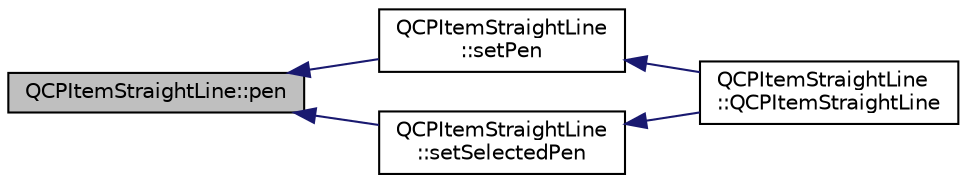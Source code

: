 digraph "QCPItemStraightLine::pen"
{
  edge [fontname="Helvetica",fontsize="10",labelfontname="Helvetica",labelfontsize="10"];
  node [fontname="Helvetica",fontsize="10",shape=record];
  rankdir="LR";
  Node1 [label="QCPItemStraightLine::pen",height=0.2,width=0.4,color="black", fillcolor="grey75", style="filled", fontcolor="black"];
  Node1 -> Node2 [dir="back",color="midnightblue",fontsize="10",style="solid",fontname="Helvetica"];
  Node2 [label="QCPItemStraightLine\l::setPen",height=0.2,width=0.4,color="black", fillcolor="white", style="filled",URL="$class_q_c_p_item_straight_line.html#a9f36c9c9e60d7d9ac084c80380ac8601"];
  Node2 -> Node3 [dir="back",color="midnightblue",fontsize="10",style="solid",fontname="Helvetica"];
  Node3 [label="QCPItemStraightLine\l::QCPItemStraightLine",height=0.2,width=0.4,color="black", fillcolor="white", style="filled",URL="$class_q_c_p_item_straight_line.html#a41fd2e1f006983449eca9830930c3b10"];
  Node1 -> Node4 [dir="back",color="midnightblue",fontsize="10",style="solid",fontname="Helvetica"];
  Node4 [label="QCPItemStraightLine\l::setSelectedPen",height=0.2,width=0.4,color="black", fillcolor="white", style="filled",URL="$class_q_c_p_item_straight_line.html#a5c33559498d33543fa95cf0a36e851ff"];
  Node4 -> Node3 [dir="back",color="midnightblue",fontsize="10",style="solid",fontname="Helvetica"];
}
